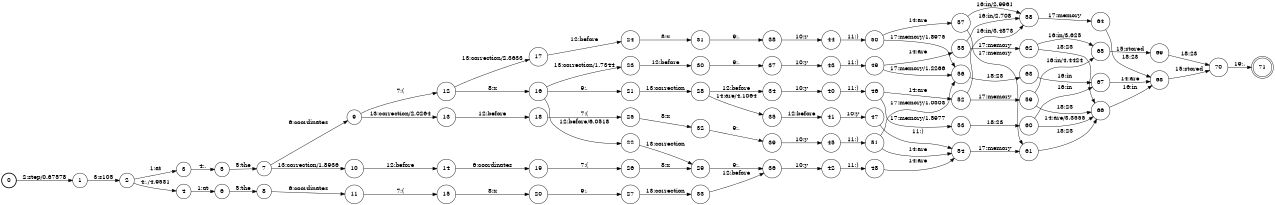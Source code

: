 digraph FST {
rankdir = LR;
size = "8.5,11";
label = "";
center = 1;
orientation = Portrait;
ranksep = "0.4";
nodesep = "0.25";
0 [label = "0", shape = circle, style = bold, fontsize = 14]
	0 -> 1 [label = "2:step/0.67578", fontsize = 14];
1 [label = "1", shape = circle, style = solid, fontsize = 14]
	1 -> 2 [label = "3:s105", fontsize = 14];
2 [label = "2", shape = circle, style = solid, fontsize = 14]
	2 -> 3 [label = "1:at", fontsize = 14];
	2 -> 4 [label = "4:,/4.9531", fontsize = 14];
3 [label = "3", shape = circle, style = solid, fontsize = 14]
	3 -> 5 [label = "4:,", fontsize = 14];
4 [label = "4", shape = circle, style = solid, fontsize = 14]
	4 -> 6 [label = "1:at", fontsize = 14];
5 [label = "5", shape = circle, style = solid, fontsize = 14]
	5 -> 7 [label = "5:the", fontsize = 14];
6 [label = "6", shape = circle, style = solid, fontsize = 14]
	6 -> 8 [label = "5:the", fontsize = 14];
7 [label = "7", shape = circle, style = solid, fontsize = 14]
	7 -> 9 [label = "6:coordinates", fontsize = 14];
	7 -> 10 [label = "13:correction/1.8936", fontsize = 14];
8 [label = "8", shape = circle, style = solid, fontsize = 14]
	8 -> 11 [label = "6:coordinates", fontsize = 14];
9 [label = "9", shape = circle, style = solid, fontsize = 14]
	9 -> 12 [label = "7:(", fontsize = 14];
	9 -> 13 [label = "13:correction/2.0264", fontsize = 14];
10 [label = "10", shape = circle, style = solid, fontsize = 14]
	10 -> 14 [label = "12:before", fontsize = 14];
11 [label = "11", shape = circle, style = solid, fontsize = 14]
	11 -> 15 [label = "7:(", fontsize = 14];
12 [label = "12", shape = circle, style = solid, fontsize = 14]
	12 -> 16 [label = "8:x", fontsize = 14];
	12 -> 17 [label = "13:correction/2.3633", fontsize = 14];
13 [label = "13", shape = circle, style = solid, fontsize = 14]
	13 -> 18 [label = "12:before", fontsize = 14];
14 [label = "14", shape = circle, style = solid, fontsize = 14]
	14 -> 19 [label = "6:coordinates", fontsize = 14];
15 [label = "15", shape = circle, style = solid, fontsize = 14]
	15 -> 20 [label = "8:x", fontsize = 14];
16 [label = "16", shape = circle, style = solid, fontsize = 14]
	16 -> 21 [label = "9:,", fontsize = 14];
	16 -> 22 [label = "12:before/6.0518", fontsize = 14];
	16 -> 23 [label = "13:correction/1.7344", fontsize = 14];
17 [label = "17", shape = circle, style = solid, fontsize = 14]
	17 -> 24 [label = "12:before", fontsize = 14];
18 [label = "18", shape = circle, style = solid, fontsize = 14]
	18 -> 25 [label = "7:(", fontsize = 14];
19 [label = "19", shape = circle, style = solid, fontsize = 14]
	19 -> 26 [label = "7:(", fontsize = 14];
20 [label = "20", shape = circle, style = solid, fontsize = 14]
	20 -> 27 [label = "9:,", fontsize = 14];
21 [label = "21", shape = circle, style = solid, fontsize = 14]
	21 -> 28 [label = "13:correction", fontsize = 14];
22 [label = "22", shape = circle, style = solid, fontsize = 14]
	22 -> 29 [label = "13:correction", fontsize = 14];
23 [label = "23", shape = circle, style = solid, fontsize = 14]
	23 -> 30 [label = "12:before", fontsize = 14];
24 [label = "24", shape = circle, style = solid, fontsize = 14]
	24 -> 31 [label = "8:x", fontsize = 14];
25 [label = "25", shape = circle, style = solid, fontsize = 14]
	25 -> 32 [label = "8:x", fontsize = 14];
26 [label = "26", shape = circle, style = solid, fontsize = 14]
	26 -> 29 [label = "8:x", fontsize = 14];
27 [label = "27", shape = circle, style = solid, fontsize = 14]
	27 -> 33 [label = "13:correction", fontsize = 14];
28 [label = "28", shape = circle, style = solid, fontsize = 14]
	28 -> 34 [label = "12:before", fontsize = 14];
	28 -> 35 [label = "14:are/4.1064", fontsize = 14];
29 [label = "29", shape = circle, style = solid, fontsize = 14]
	29 -> 36 [label = "9:,", fontsize = 14];
30 [label = "30", shape = circle, style = solid, fontsize = 14]
	30 -> 37 [label = "9:,", fontsize = 14];
31 [label = "31", shape = circle, style = solid, fontsize = 14]
	31 -> 38 [label = "9:,", fontsize = 14];
32 [label = "32", shape = circle, style = solid, fontsize = 14]
	32 -> 39 [label = "9:,", fontsize = 14];
33 [label = "33", shape = circle, style = solid, fontsize = 14]
	33 -> 36 [label = "12:before", fontsize = 14];
34 [label = "34", shape = circle, style = solid, fontsize = 14]
	34 -> 40 [label = "10:y", fontsize = 14];
35 [label = "35", shape = circle, style = solid, fontsize = 14]
	35 -> 41 [label = "12:before", fontsize = 14];
36 [label = "36", shape = circle, style = solid, fontsize = 14]
	36 -> 42 [label = "10:y", fontsize = 14];
37 [label = "37", shape = circle, style = solid, fontsize = 14]
	37 -> 43 [label = "10:y", fontsize = 14];
38 [label = "38", shape = circle, style = solid, fontsize = 14]
	38 -> 44 [label = "10:y", fontsize = 14];
39 [label = "39", shape = circle, style = solid, fontsize = 14]
	39 -> 45 [label = "10:y", fontsize = 14];
40 [label = "40", shape = circle, style = solid, fontsize = 14]
	40 -> 46 [label = "11:)", fontsize = 14];
41 [label = "41", shape = circle, style = solid, fontsize = 14]
	41 -> 47 [label = "10:y", fontsize = 14];
42 [label = "42", shape = circle, style = solid, fontsize = 14]
	42 -> 48 [label = "11:)", fontsize = 14];
43 [label = "43", shape = circle, style = solid, fontsize = 14]
	43 -> 49 [label = "11:)", fontsize = 14];
44 [label = "44", shape = circle, style = solid, fontsize = 14]
	44 -> 50 [label = "11:)", fontsize = 14];
45 [label = "45", shape = circle, style = solid, fontsize = 14]
	45 -> 51 [label = "11:)", fontsize = 14];
46 [label = "46", shape = circle, style = solid, fontsize = 14]
	46 -> 52 [label = "14:are", fontsize = 14];
	46 -> 53 [label = "17:memory/1.5977", fontsize = 14];
47 [label = "47", shape = circle, style = solid, fontsize = 14]
	47 -> 54 [label = "11:)", fontsize = 14];
48 [label = "48", shape = circle, style = solid, fontsize = 14]
	48 -> 54 [label = "14:are", fontsize = 14];
49 [label = "49", shape = circle, style = solid, fontsize = 14]
	49 -> 55 [label = "14:are", fontsize = 14];
	49 -> 56 [label = "17:memory/1.2266", fontsize = 14];
50 [label = "50", shape = circle, style = solid, fontsize = 14]
	50 -> 57 [label = "14:are", fontsize = 14];
	50 -> 56 [label = "17:memory/1.8975", fontsize = 14];
51 [label = "51", shape = circle, style = solid, fontsize = 14]
	51 -> 54 [label = "14:are", fontsize = 14];
	51 -> 56 [label = "17:memory/1.0303", fontsize = 14];
52 [label = "52", shape = circle, style = solid, fontsize = 14]
	52 -> 58 [label = "16:in/3.4873", fontsize = 14];
	52 -> 59 [label = "17:memory", fontsize = 14];
53 [label = "53", shape = circle, style = solid, fontsize = 14]
	53 -> 60 [label = "18:23", fontsize = 14];
54 [label = "54", shape = circle, style = solid, fontsize = 14]
	54 -> 61 [label = "17:memory", fontsize = 14];
55 [label = "55", shape = circle, style = solid, fontsize = 14]
	55 -> 58 [label = "16:in/2.708", fontsize = 14];
	55 -> 62 [label = "17:memory", fontsize = 14];
56 [label = "56", shape = circle, style = solid, fontsize = 14]
	56 -> 63 [label = "18:23", fontsize = 14];
57 [label = "57", shape = circle, style = solid, fontsize = 14]
	57 -> 58 [label = "16:in/2.9961", fontsize = 14];
	57 -> 61 [label = "17:memory", fontsize = 14];
58 [label = "58", shape = circle, style = solid, fontsize = 14]
	58 -> 64 [label = "17:memory", fontsize = 14];
59 [label = "59", shape = circle, style = solid, fontsize = 14]
	59 -> 65 [label = "16:in/4.4424", fontsize = 14];
	59 -> 66 [label = "18:23", fontsize = 14];
60 [label = "60", shape = circle, style = solid, fontsize = 14]
	60 -> 66 [label = "14:are/3.3555", fontsize = 14];
	60 -> 67 [label = "16:in", fontsize = 14];
61 [label = "61", shape = circle, style = solid, fontsize = 14]
	61 -> 66 [label = "18:23", fontsize = 14];
62 [label = "62", shape = circle, style = solid, fontsize = 14]
	62 -> 65 [label = "16:in/3.625", fontsize = 14];
	62 -> 66 [label = "18:23", fontsize = 14];
63 [label = "63", shape = circle, style = solid, fontsize = 14]
	63 -> 67 [label = "16:in", fontsize = 14];
64 [label = "64", shape = circle, style = solid, fontsize = 14]
	64 -> 68 [label = "18:23", fontsize = 14];
65 [label = "65", shape = circle, style = solid, fontsize = 14]
	65 -> 69 [label = "15:stored", fontsize = 14];
66 [label = "66", shape = circle, style = solid, fontsize = 14]
	66 -> 68 [label = "16:in", fontsize = 14];
67 [label = "67", shape = circle, style = solid, fontsize = 14]
	67 -> 68 [label = "14:are", fontsize = 14];
68 [label = "68", shape = circle, style = solid, fontsize = 14]
	68 -> 70 [label = "15:stored", fontsize = 14];
69 [label = "69", shape = circle, style = solid, fontsize = 14]
	69 -> 70 [label = "18:23", fontsize = 14];
70 [label = "70", shape = circle, style = solid, fontsize = 14]
	70 -> 71 [label = "19:.", fontsize = 14];
71 [label = "71", shape = doublecircle, style = solid, fontsize = 14]
}
